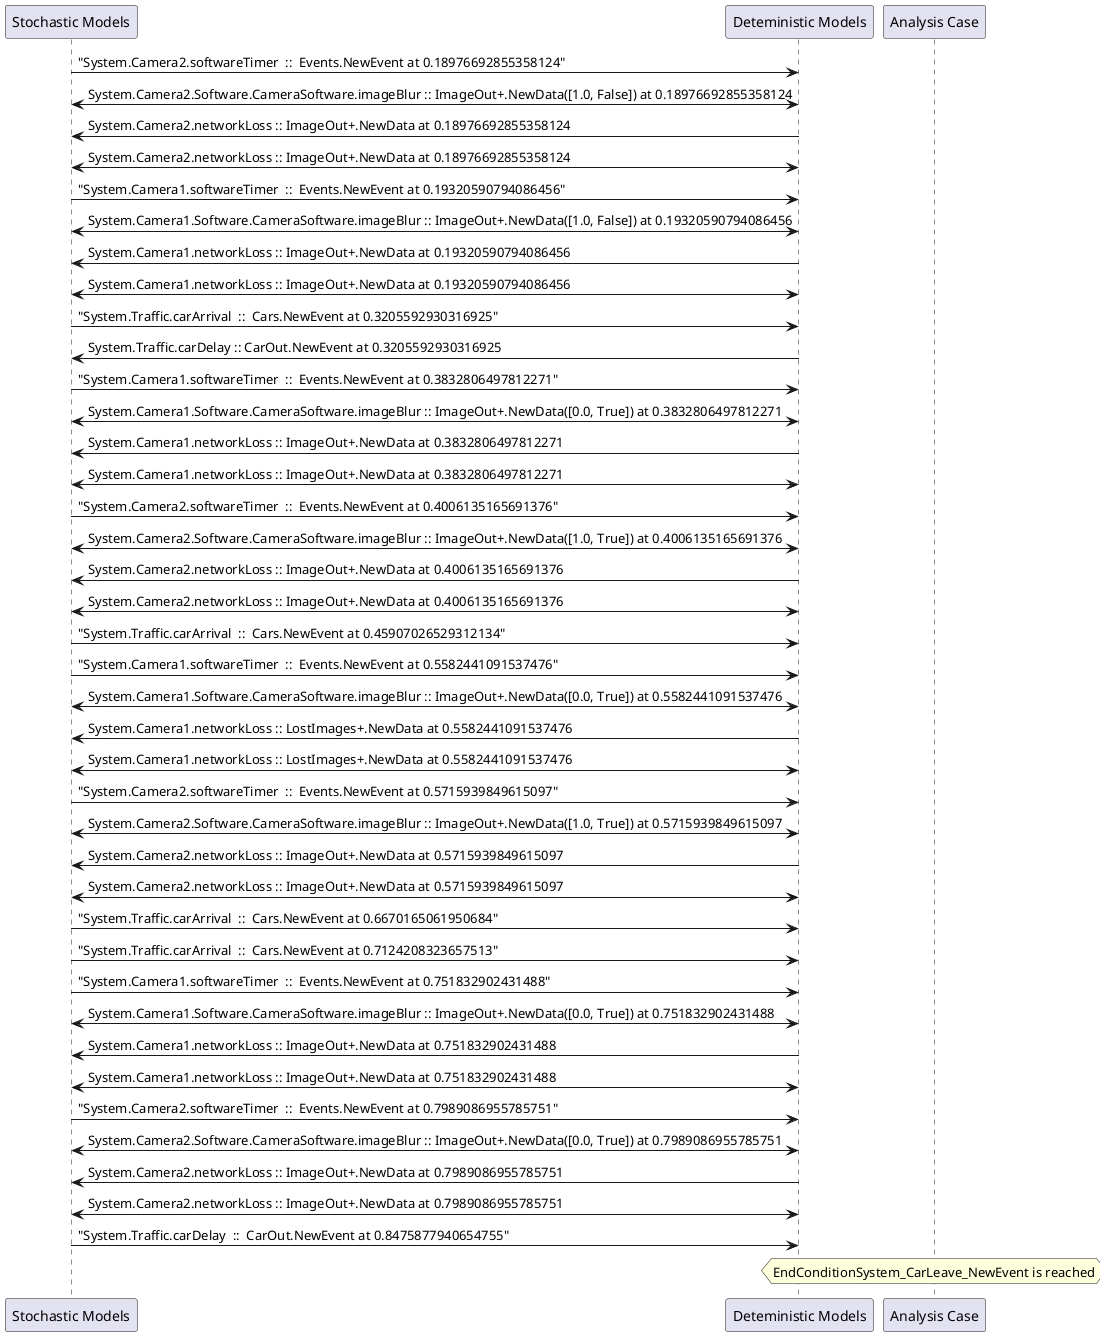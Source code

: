 
	@startuml
	participant "Stochastic Models" as stochmodel
	participant "Deteministic Models" as detmodel
	participant "Analysis Case" as analysis
	{6085_stop} stochmodel -> detmodel : "System.Camera2.softwareTimer  ::  Events.NewEvent at 0.18976692855358124"
detmodel <-> stochmodel : System.Camera2.Software.CameraSoftware.imageBlur :: ImageOut+.NewData([1.0, False]) at 0.18976692855358124
detmodel -> stochmodel : System.Camera2.networkLoss :: ImageOut+.NewData at 0.18976692855358124
detmodel <-> stochmodel : System.Camera2.networkLoss :: ImageOut+.NewData at 0.18976692855358124
{6069_stop} stochmodel -> detmodel : "System.Camera1.softwareTimer  ::  Events.NewEvent at 0.19320590794086456"
detmodel <-> stochmodel : System.Camera1.Software.CameraSoftware.imageBlur :: ImageOut+.NewData([1.0, False]) at 0.19320590794086456
detmodel -> stochmodel : System.Camera1.networkLoss :: ImageOut+.NewData at 0.19320590794086456
detmodel <-> stochmodel : System.Camera1.networkLoss :: ImageOut+.NewData at 0.19320590794086456
{6100_stop} stochmodel -> detmodel : "System.Traffic.carArrival  ::  Cars.NewEvent at 0.3205592930316925"
{6112_start} detmodel -> stochmodel : System.Traffic.carDelay :: CarOut.NewEvent at 0.3205592930316925
{6070_stop} stochmodel -> detmodel : "System.Camera1.softwareTimer  ::  Events.NewEvent at 0.3832806497812271"
detmodel <-> stochmodel : System.Camera1.Software.CameraSoftware.imageBlur :: ImageOut+.NewData([0.0, True]) at 0.3832806497812271
detmodel -> stochmodel : System.Camera1.networkLoss :: ImageOut+.NewData at 0.3832806497812271
detmodel <-> stochmodel : System.Camera1.networkLoss :: ImageOut+.NewData at 0.3832806497812271
{6086_stop} stochmodel -> detmodel : "System.Camera2.softwareTimer  ::  Events.NewEvent at 0.4006135165691376"
detmodel <-> stochmodel : System.Camera2.Software.CameraSoftware.imageBlur :: ImageOut+.NewData([1.0, True]) at 0.4006135165691376
detmodel -> stochmodel : System.Camera2.networkLoss :: ImageOut+.NewData at 0.4006135165691376
detmodel <-> stochmodel : System.Camera2.networkLoss :: ImageOut+.NewData at 0.4006135165691376
{6101_stop} stochmodel -> detmodel : "System.Traffic.carArrival  ::  Cars.NewEvent at 0.45907026529312134"
{6071_stop} stochmodel -> detmodel : "System.Camera1.softwareTimer  ::  Events.NewEvent at 0.5582441091537476"
detmodel <-> stochmodel : System.Camera1.Software.CameraSoftware.imageBlur :: ImageOut+.NewData([0.0, True]) at 0.5582441091537476
detmodel -> stochmodel : System.Camera1.networkLoss :: LostImages+.NewData at 0.5582441091537476
detmodel <-> stochmodel : System.Camera1.networkLoss :: LostImages+.NewData at 0.5582441091537476
{6087_stop} stochmodel -> detmodel : "System.Camera2.softwareTimer  ::  Events.NewEvent at 0.5715939849615097"
detmodel <-> stochmodel : System.Camera2.Software.CameraSoftware.imageBlur :: ImageOut+.NewData([1.0, True]) at 0.5715939849615097
detmodel -> stochmodel : System.Camera2.networkLoss :: ImageOut+.NewData at 0.5715939849615097
detmodel <-> stochmodel : System.Camera2.networkLoss :: ImageOut+.NewData at 0.5715939849615097
{6102_stop} stochmodel -> detmodel : "System.Traffic.carArrival  ::  Cars.NewEvent at 0.6670165061950684"
{6103_stop} stochmodel -> detmodel : "System.Traffic.carArrival  ::  Cars.NewEvent at 0.7124208323657513"
{6072_stop} stochmodel -> detmodel : "System.Camera1.softwareTimer  ::  Events.NewEvent at 0.751832902431488"
detmodel <-> stochmodel : System.Camera1.Software.CameraSoftware.imageBlur :: ImageOut+.NewData([0.0, True]) at 0.751832902431488
detmodel -> stochmodel : System.Camera1.networkLoss :: ImageOut+.NewData at 0.751832902431488
detmodel <-> stochmodel : System.Camera1.networkLoss :: ImageOut+.NewData at 0.751832902431488
{6088_stop} stochmodel -> detmodel : "System.Camera2.softwareTimer  ::  Events.NewEvent at 0.7989086955785751"
detmodel <-> stochmodel : System.Camera2.Software.CameraSoftware.imageBlur :: ImageOut+.NewData([0.0, True]) at 0.7989086955785751
detmodel -> stochmodel : System.Camera2.networkLoss :: ImageOut+.NewData at 0.7989086955785751
detmodel <-> stochmodel : System.Camera2.networkLoss :: ImageOut+.NewData at 0.7989086955785751
{6112_stop} stochmodel -> detmodel : "System.Traffic.carDelay  ::  CarOut.NewEvent at 0.8475877940654755"
{6112_start} <-> {6112_stop} : delay
hnote over analysis 
EndConditionSystem_CarLeave_NewEvent is reached
endnote
@enduml